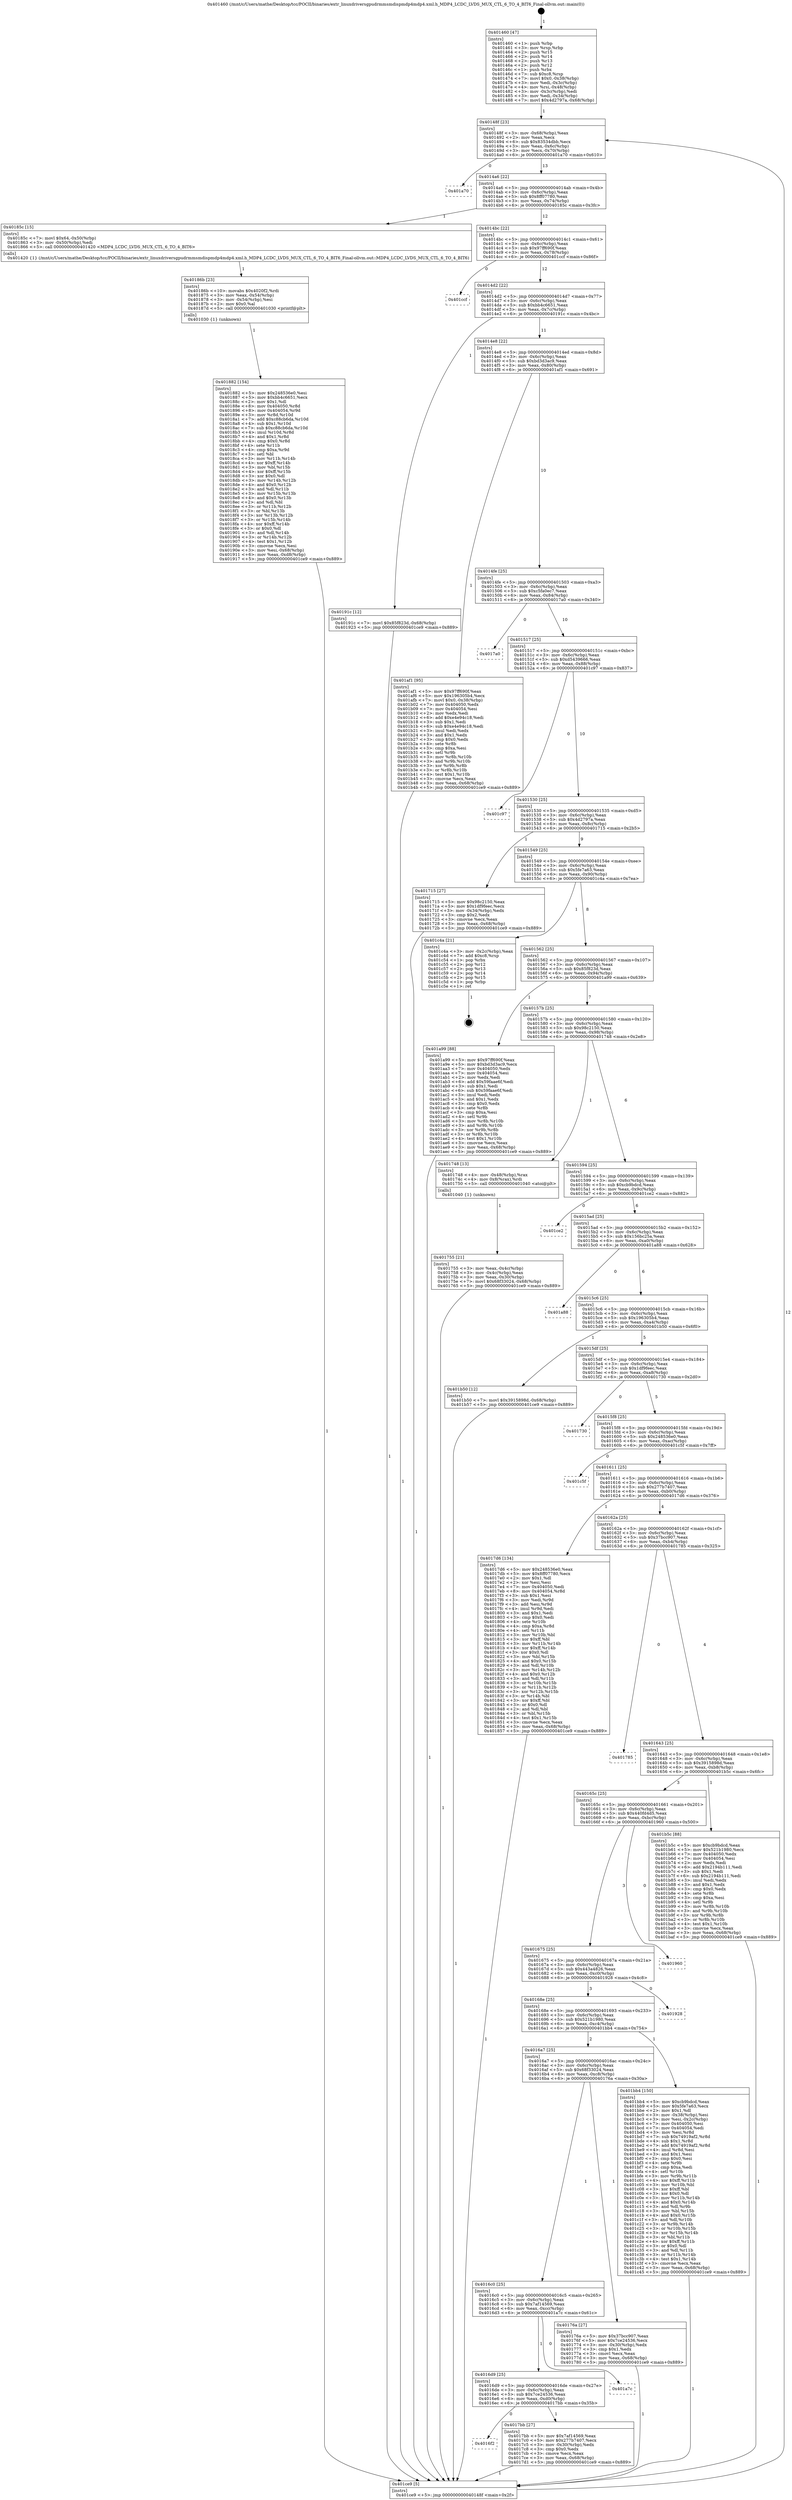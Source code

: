 digraph "0x401460" {
  label = "0x401460 (/mnt/c/Users/mathe/Desktop/tcc/POCII/binaries/extr_linuxdriversgpudrmmsmdispmdp4mdp4.xml.h_MDP4_LCDC_LVDS_MUX_CTL_6_TO_4_BIT6_Final-ollvm.out::main(0))"
  labelloc = "t"
  node[shape=record]

  Entry [label="",width=0.3,height=0.3,shape=circle,fillcolor=black,style=filled]
  "0x40148f" [label="{
     0x40148f [23]\l
     | [instrs]\l
     &nbsp;&nbsp;0x40148f \<+3\>: mov -0x68(%rbp),%eax\l
     &nbsp;&nbsp;0x401492 \<+2\>: mov %eax,%ecx\l
     &nbsp;&nbsp;0x401494 \<+6\>: sub $0x83534dbb,%ecx\l
     &nbsp;&nbsp;0x40149a \<+3\>: mov %eax,-0x6c(%rbp)\l
     &nbsp;&nbsp;0x40149d \<+3\>: mov %ecx,-0x70(%rbp)\l
     &nbsp;&nbsp;0x4014a0 \<+6\>: je 0000000000401a70 \<main+0x610\>\l
  }"]
  "0x401a70" [label="{
     0x401a70\l
  }", style=dashed]
  "0x4014a6" [label="{
     0x4014a6 [22]\l
     | [instrs]\l
     &nbsp;&nbsp;0x4014a6 \<+5\>: jmp 00000000004014ab \<main+0x4b\>\l
     &nbsp;&nbsp;0x4014ab \<+3\>: mov -0x6c(%rbp),%eax\l
     &nbsp;&nbsp;0x4014ae \<+5\>: sub $0x8ff07780,%eax\l
     &nbsp;&nbsp;0x4014b3 \<+3\>: mov %eax,-0x74(%rbp)\l
     &nbsp;&nbsp;0x4014b6 \<+6\>: je 000000000040185c \<main+0x3fc\>\l
  }"]
  Exit [label="",width=0.3,height=0.3,shape=circle,fillcolor=black,style=filled,peripheries=2]
  "0x40185c" [label="{
     0x40185c [15]\l
     | [instrs]\l
     &nbsp;&nbsp;0x40185c \<+7\>: movl $0x64,-0x50(%rbp)\l
     &nbsp;&nbsp;0x401863 \<+3\>: mov -0x50(%rbp),%edi\l
     &nbsp;&nbsp;0x401866 \<+5\>: call 0000000000401420 \<MDP4_LCDC_LVDS_MUX_CTL_6_TO_4_BIT6\>\l
     | [calls]\l
     &nbsp;&nbsp;0x401420 \{1\} (/mnt/c/Users/mathe/Desktop/tcc/POCII/binaries/extr_linuxdriversgpudrmmsmdispmdp4mdp4.xml.h_MDP4_LCDC_LVDS_MUX_CTL_6_TO_4_BIT6_Final-ollvm.out::MDP4_LCDC_LVDS_MUX_CTL_6_TO_4_BIT6)\l
  }"]
  "0x4014bc" [label="{
     0x4014bc [22]\l
     | [instrs]\l
     &nbsp;&nbsp;0x4014bc \<+5\>: jmp 00000000004014c1 \<main+0x61\>\l
     &nbsp;&nbsp;0x4014c1 \<+3\>: mov -0x6c(%rbp),%eax\l
     &nbsp;&nbsp;0x4014c4 \<+5\>: sub $0x97ff690f,%eax\l
     &nbsp;&nbsp;0x4014c9 \<+3\>: mov %eax,-0x78(%rbp)\l
     &nbsp;&nbsp;0x4014cc \<+6\>: je 0000000000401ccf \<main+0x86f\>\l
  }"]
  "0x401882" [label="{
     0x401882 [154]\l
     | [instrs]\l
     &nbsp;&nbsp;0x401882 \<+5\>: mov $0x248536e0,%esi\l
     &nbsp;&nbsp;0x401887 \<+5\>: mov $0xbb4c6651,%ecx\l
     &nbsp;&nbsp;0x40188c \<+2\>: mov $0x1,%dl\l
     &nbsp;&nbsp;0x40188e \<+8\>: mov 0x404050,%r8d\l
     &nbsp;&nbsp;0x401896 \<+8\>: mov 0x404054,%r9d\l
     &nbsp;&nbsp;0x40189e \<+3\>: mov %r8d,%r10d\l
     &nbsp;&nbsp;0x4018a1 \<+7\>: add $0xc88cb6da,%r10d\l
     &nbsp;&nbsp;0x4018a8 \<+4\>: sub $0x1,%r10d\l
     &nbsp;&nbsp;0x4018ac \<+7\>: sub $0xc88cb6da,%r10d\l
     &nbsp;&nbsp;0x4018b3 \<+4\>: imul %r10d,%r8d\l
     &nbsp;&nbsp;0x4018b7 \<+4\>: and $0x1,%r8d\l
     &nbsp;&nbsp;0x4018bb \<+4\>: cmp $0x0,%r8d\l
     &nbsp;&nbsp;0x4018bf \<+4\>: sete %r11b\l
     &nbsp;&nbsp;0x4018c3 \<+4\>: cmp $0xa,%r9d\l
     &nbsp;&nbsp;0x4018c7 \<+3\>: setl %bl\l
     &nbsp;&nbsp;0x4018ca \<+3\>: mov %r11b,%r14b\l
     &nbsp;&nbsp;0x4018cd \<+4\>: xor $0xff,%r14b\l
     &nbsp;&nbsp;0x4018d1 \<+3\>: mov %bl,%r15b\l
     &nbsp;&nbsp;0x4018d4 \<+4\>: xor $0xff,%r15b\l
     &nbsp;&nbsp;0x4018d8 \<+3\>: xor $0x0,%dl\l
     &nbsp;&nbsp;0x4018db \<+3\>: mov %r14b,%r12b\l
     &nbsp;&nbsp;0x4018de \<+4\>: and $0x0,%r12b\l
     &nbsp;&nbsp;0x4018e2 \<+3\>: and %dl,%r11b\l
     &nbsp;&nbsp;0x4018e5 \<+3\>: mov %r15b,%r13b\l
     &nbsp;&nbsp;0x4018e8 \<+4\>: and $0x0,%r13b\l
     &nbsp;&nbsp;0x4018ec \<+2\>: and %dl,%bl\l
     &nbsp;&nbsp;0x4018ee \<+3\>: or %r11b,%r12b\l
     &nbsp;&nbsp;0x4018f1 \<+3\>: or %bl,%r13b\l
     &nbsp;&nbsp;0x4018f4 \<+3\>: xor %r13b,%r12b\l
     &nbsp;&nbsp;0x4018f7 \<+3\>: or %r15b,%r14b\l
     &nbsp;&nbsp;0x4018fa \<+4\>: xor $0xff,%r14b\l
     &nbsp;&nbsp;0x4018fe \<+3\>: or $0x0,%dl\l
     &nbsp;&nbsp;0x401901 \<+3\>: and %dl,%r14b\l
     &nbsp;&nbsp;0x401904 \<+3\>: or %r14b,%r12b\l
     &nbsp;&nbsp;0x401907 \<+4\>: test $0x1,%r12b\l
     &nbsp;&nbsp;0x40190b \<+3\>: cmovne %ecx,%esi\l
     &nbsp;&nbsp;0x40190e \<+3\>: mov %esi,-0x68(%rbp)\l
     &nbsp;&nbsp;0x401911 \<+6\>: mov %eax,-0xd8(%rbp)\l
     &nbsp;&nbsp;0x401917 \<+5\>: jmp 0000000000401ce9 \<main+0x889\>\l
  }"]
  "0x401ccf" [label="{
     0x401ccf\l
  }", style=dashed]
  "0x4014d2" [label="{
     0x4014d2 [22]\l
     | [instrs]\l
     &nbsp;&nbsp;0x4014d2 \<+5\>: jmp 00000000004014d7 \<main+0x77\>\l
     &nbsp;&nbsp;0x4014d7 \<+3\>: mov -0x6c(%rbp),%eax\l
     &nbsp;&nbsp;0x4014da \<+5\>: sub $0xbb4c6651,%eax\l
     &nbsp;&nbsp;0x4014df \<+3\>: mov %eax,-0x7c(%rbp)\l
     &nbsp;&nbsp;0x4014e2 \<+6\>: je 000000000040191c \<main+0x4bc\>\l
  }"]
  "0x40186b" [label="{
     0x40186b [23]\l
     | [instrs]\l
     &nbsp;&nbsp;0x40186b \<+10\>: movabs $0x4020f2,%rdi\l
     &nbsp;&nbsp;0x401875 \<+3\>: mov %eax,-0x54(%rbp)\l
     &nbsp;&nbsp;0x401878 \<+3\>: mov -0x54(%rbp),%esi\l
     &nbsp;&nbsp;0x40187b \<+2\>: mov $0x0,%al\l
     &nbsp;&nbsp;0x40187d \<+5\>: call 0000000000401030 \<printf@plt\>\l
     | [calls]\l
     &nbsp;&nbsp;0x401030 \{1\} (unknown)\l
  }"]
  "0x40191c" [label="{
     0x40191c [12]\l
     | [instrs]\l
     &nbsp;&nbsp;0x40191c \<+7\>: movl $0x85f823d,-0x68(%rbp)\l
     &nbsp;&nbsp;0x401923 \<+5\>: jmp 0000000000401ce9 \<main+0x889\>\l
  }"]
  "0x4014e8" [label="{
     0x4014e8 [22]\l
     | [instrs]\l
     &nbsp;&nbsp;0x4014e8 \<+5\>: jmp 00000000004014ed \<main+0x8d\>\l
     &nbsp;&nbsp;0x4014ed \<+3\>: mov -0x6c(%rbp),%eax\l
     &nbsp;&nbsp;0x4014f0 \<+5\>: sub $0xbd3d3ac9,%eax\l
     &nbsp;&nbsp;0x4014f5 \<+3\>: mov %eax,-0x80(%rbp)\l
     &nbsp;&nbsp;0x4014f8 \<+6\>: je 0000000000401af1 \<main+0x691\>\l
  }"]
  "0x4016f2" [label="{
     0x4016f2\l
  }", style=dashed]
  "0x401af1" [label="{
     0x401af1 [95]\l
     | [instrs]\l
     &nbsp;&nbsp;0x401af1 \<+5\>: mov $0x97ff690f,%eax\l
     &nbsp;&nbsp;0x401af6 \<+5\>: mov $0x196305b4,%ecx\l
     &nbsp;&nbsp;0x401afb \<+7\>: movl $0x0,-0x38(%rbp)\l
     &nbsp;&nbsp;0x401b02 \<+7\>: mov 0x404050,%edx\l
     &nbsp;&nbsp;0x401b09 \<+7\>: mov 0x404054,%esi\l
     &nbsp;&nbsp;0x401b10 \<+2\>: mov %edx,%edi\l
     &nbsp;&nbsp;0x401b12 \<+6\>: add $0xe4e94c18,%edi\l
     &nbsp;&nbsp;0x401b18 \<+3\>: sub $0x1,%edi\l
     &nbsp;&nbsp;0x401b1b \<+6\>: sub $0xe4e94c18,%edi\l
     &nbsp;&nbsp;0x401b21 \<+3\>: imul %edi,%edx\l
     &nbsp;&nbsp;0x401b24 \<+3\>: and $0x1,%edx\l
     &nbsp;&nbsp;0x401b27 \<+3\>: cmp $0x0,%edx\l
     &nbsp;&nbsp;0x401b2a \<+4\>: sete %r8b\l
     &nbsp;&nbsp;0x401b2e \<+3\>: cmp $0xa,%esi\l
     &nbsp;&nbsp;0x401b31 \<+4\>: setl %r9b\l
     &nbsp;&nbsp;0x401b35 \<+3\>: mov %r8b,%r10b\l
     &nbsp;&nbsp;0x401b38 \<+3\>: and %r9b,%r10b\l
     &nbsp;&nbsp;0x401b3b \<+3\>: xor %r9b,%r8b\l
     &nbsp;&nbsp;0x401b3e \<+3\>: or %r8b,%r10b\l
     &nbsp;&nbsp;0x401b41 \<+4\>: test $0x1,%r10b\l
     &nbsp;&nbsp;0x401b45 \<+3\>: cmovne %ecx,%eax\l
     &nbsp;&nbsp;0x401b48 \<+3\>: mov %eax,-0x68(%rbp)\l
     &nbsp;&nbsp;0x401b4b \<+5\>: jmp 0000000000401ce9 \<main+0x889\>\l
  }"]
  "0x4014fe" [label="{
     0x4014fe [25]\l
     | [instrs]\l
     &nbsp;&nbsp;0x4014fe \<+5\>: jmp 0000000000401503 \<main+0xa3\>\l
     &nbsp;&nbsp;0x401503 \<+3\>: mov -0x6c(%rbp),%eax\l
     &nbsp;&nbsp;0x401506 \<+5\>: sub $0xc5fa0ec7,%eax\l
     &nbsp;&nbsp;0x40150b \<+6\>: mov %eax,-0x84(%rbp)\l
     &nbsp;&nbsp;0x401511 \<+6\>: je 00000000004017a0 \<main+0x340\>\l
  }"]
  "0x4017bb" [label="{
     0x4017bb [27]\l
     | [instrs]\l
     &nbsp;&nbsp;0x4017bb \<+5\>: mov $0x7af14569,%eax\l
     &nbsp;&nbsp;0x4017c0 \<+5\>: mov $0x277b7407,%ecx\l
     &nbsp;&nbsp;0x4017c5 \<+3\>: mov -0x30(%rbp),%edx\l
     &nbsp;&nbsp;0x4017c8 \<+3\>: cmp $0x0,%edx\l
     &nbsp;&nbsp;0x4017cb \<+3\>: cmove %ecx,%eax\l
     &nbsp;&nbsp;0x4017ce \<+3\>: mov %eax,-0x68(%rbp)\l
     &nbsp;&nbsp;0x4017d1 \<+5\>: jmp 0000000000401ce9 \<main+0x889\>\l
  }"]
  "0x4017a0" [label="{
     0x4017a0\l
  }", style=dashed]
  "0x401517" [label="{
     0x401517 [25]\l
     | [instrs]\l
     &nbsp;&nbsp;0x401517 \<+5\>: jmp 000000000040151c \<main+0xbc\>\l
     &nbsp;&nbsp;0x40151c \<+3\>: mov -0x6c(%rbp),%eax\l
     &nbsp;&nbsp;0x40151f \<+5\>: sub $0xd5439666,%eax\l
     &nbsp;&nbsp;0x401524 \<+6\>: mov %eax,-0x88(%rbp)\l
     &nbsp;&nbsp;0x40152a \<+6\>: je 0000000000401c97 \<main+0x837\>\l
  }"]
  "0x4016d9" [label="{
     0x4016d9 [25]\l
     | [instrs]\l
     &nbsp;&nbsp;0x4016d9 \<+5\>: jmp 00000000004016de \<main+0x27e\>\l
     &nbsp;&nbsp;0x4016de \<+3\>: mov -0x6c(%rbp),%eax\l
     &nbsp;&nbsp;0x4016e1 \<+5\>: sub $0x7ce24536,%eax\l
     &nbsp;&nbsp;0x4016e6 \<+6\>: mov %eax,-0xd0(%rbp)\l
     &nbsp;&nbsp;0x4016ec \<+6\>: je 00000000004017bb \<main+0x35b\>\l
  }"]
  "0x401c97" [label="{
     0x401c97\l
  }", style=dashed]
  "0x401530" [label="{
     0x401530 [25]\l
     | [instrs]\l
     &nbsp;&nbsp;0x401530 \<+5\>: jmp 0000000000401535 \<main+0xd5\>\l
     &nbsp;&nbsp;0x401535 \<+3\>: mov -0x6c(%rbp),%eax\l
     &nbsp;&nbsp;0x401538 \<+5\>: sub $0x4d2797a,%eax\l
     &nbsp;&nbsp;0x40153d \<+6\>: mov %eax,-0x8c(%rbp)\l
     &nbsp;&nbsp;0x401543 \<+6\>: je 0000000000401715 \<main+0x2b5\>\l
  }"]
  "0x401a7c" [label="{
     0x401a7c\l
  }", style=dashed]
  "0x401715" [label="{
     0x401715 [27]\l
     | [instrs]\l
     &nbsp;&nbsp;0x401715 \<+5\>: mov $0x98c2150,%eax\l
     &nbsp;&nbsp;0x40171a \<+5\>: mov $0x1df9feec,%ecx\l
     &nbsp;&nbsp;0x40171f \<+3\>: mov -0x34(%rbp),%edx\l
     &nbsp;&nbsp;0x401722 \<+3\>: cmp $0x2,%edx\l
     &nbsp;&nbsp;0x401725 \<+3\>: cmovne %ecx,%eax\l
     &nbsp;&nbsp;0x401728 \<+3\>: mov %eax,-0x68(%rbp)\l
     &nbsp;&nbsp;0x40172b \<+5\>: jmp 0000000000401ce9 \<main+0x889\>\l
  }"]
  "0x401549" [label="{
     0x401549 [25]\l
     | [instrs]\l
     &nbsp;&nbsp;0x401549 \<+5\>: jmp 000000000040154e \<main+0xee\>\l
     &nbsp;&nbsp;0x40154e \<+3\>: mov -0x6c(%rbp),%eax\l
     &nbsp;&nbsp;0x401551 \<+5\>: sub $0x5fe7a63,%eax\l
     &nbsp;&nbsp;0x401556 \<+6\>: mov %eax,-0x90(%rbp)\l
     &nbsp;&nbsp;0x40155c \<+6\>: je 0000000000401c4a \<main+0x7ea\>\l
  }"]
  "0x401ce9" [label="{
     0x401ce9 [5]\l
     | [instrs]\l
     &nbsp;&nbsp;0x401ce9 \<+5\>: jmp 000000000040148f \<main+0x2f\>\l
  }"]
  "0x401460" [label="{
     0x401460 [47]\l
     | [instrs]\l
     &nbsp;&nbsp;0x401460 \<+1\>: push %rbp\l
     &nbsp;&nbsp;0x401461 \<+3\>: mov %rsp,%rbp\l
     &nbsp;&nbsp;0x401464 \<+2\>: push %r15\l
     &nbsp;&nbsp;0x401466 \<+2\>: push %r14\l
     &nbsp;&nbsp;0x401468 \<+2\>: push %r13\l
     &nbsp;&nbsp;0x40146a \<+2\>: push %r12\l
     &nbsp;&nbsp;0x40146c \<+1\>: push %rbx\l
     &nbsp;&nbsp;0x40146d \<+7\>: sub $0xc8,%rsp\l
     &nbsp;&nbsp;0x401474 \<+7\>: movl $0x0,-0x38(%rbp)\l
     &nbsp;&nbsp;0x40147b \<+3\>: mov %edi,-0x3c(%rbp)\l
     &nbsp;&nbsp;0x40147e \<+4\>: mov %rsi,-0x48(%rbp)\l
     &nbsp;&nbsp;0x401482 \<+3\>: mov -0x3c(%rbp),%edi\l
     &nbsp;&nbsp;0x401485 \<+3\>: mov %edi,-0x34(%rbp)\l
     &nbsp;&nbsp;0x401488 \<+7\>: movl $0x4d2797a,-0x68(%rbp)\l
  }"]
  "0x4016c0" [label="{
     0x4016c0 [25]\l
     | [instrs]\l
     &nbsp;&nbsp;0x4016c0 \<+5\>: jmp 00000000004016c5 \<main+0x265\>\l
     &nbsp;&nbsp;0x4016c5 \<+3\>: mov -0x6c(%rbp),%eax\l
     &nbsp;&nbsp;0x4016c8 \<+5\>: sub $0x7af14569,%eax\l
     &nbsp;&nbsp;0x4016cd \<+6\>: mov %eax,-0xcc(%rbp)\l
     &nbsp;&nbsp;0x4016d3 \<+6\>: je 0000000000401a7c \<main+0x61c\>\l
  }"]
  "0x401c4a" [label="{
     0x401c4a [21]\l
     | [instrs]\l
     &nbsp;&nbsp;0x401c4a \<+3\>: mov -0x2c(%rbp),%eax\l
     &nbsp;&nbsp;0x401c4d \<+7\>: add $0xc8,%rsp\l
     &nbsp;&nbsp;0x401c54 \<+1\>: pop %rbx\l
     &nbsp;&nbsp;0x401c55 \<+2\>: pop %r12\l
     &nbsp;&nbsp;0x401c57 \<+2\>: pop %r13\l
     &nbsp;&nbsp;0x401c59 \<+2\>: pop %r14\l
     &nbsp;&nbsp;0x401c5b \<+2\>: pop %r15\l
     &nbsp;&nbsp;0x401c5d \<+1\>: pop %rbp\l
     &nbsp;&nbsp;0x401c5e \<+1\>: ret\l
  }"]
  "0x401562" [label="{
     0x401562 [25]\l
     | [instrs]\l
     &nbsp;&nbsp;0x401562 \<+5\>: jmp 0000000000401567 \<main+0x107\>\l
     &nbsp;&nbsp;0x401567 \<+3\>: mov -0x6c(%rbp),%eax\l
     &nbsp;&nbsp;0x40156a \<+5\>: sub $0x85f823d,%eax\l
     &nbsp;&nbsp;0x40156f \<+6\>: mov %eax,-0x94(%rbp)\l
     &nbsp;&nbsp;0x401575 \<+6\>: je 0000000000401a99 \<main+0x639\>\l
  }"]
  "0x40176a" [label="{
     0x40176a [27]\l
     | [instrs]\l
     &nbsp;&nbsp;0x40176a \<+5\>: mov $0x37bcc907,%eax\l
     &nbsp;&nbsp;0x40176f \<+5\>: mov $0x7ce24536,%ecx\l
     &nbsp;&nbsp;0x401774 \<+3\>: mov -0x30(%rbp),%edx\l
     &nbsp;&nbsp;0x401777 \<+3\>: cmp $0x1,%edx\l
     &nbsp;&nbsp;0x40177a \<+3\>: cmovl %ecx,%eax\l
     &nbsp;&nbsp;0x40177d \<+3\>: mov %eax,-0x68(%rbp)\l
     &nbsp;&nbsp;0x401780 \<+5\>: jmp 0000000000401ce9 \<main+0x889\>\l
  }"]
  "0x401a99" [label="{
     0x401a99 [88]\l
     | [instrs]\l
     &nbsp;&nbsp;0x401a99 \<+5\>: mov $0x97ff690f,%eax\l
     &nbsp;&nbsp;0x401a9e \<+5\>: mov $0xbd3d3ac9,%ecx\l
     &nbsp;&nbsp;0x401aa3 \<+7\>: mov 0x404050,%edx\l
     &nbsp;&nbsp;0x401aaa \<+7\>: mov 0x404054,%esi\l
     &nbsp;&nbsp;0x401ab1 \<+2\>: mov %edx,%edi\l
     &nbsp;&nbsp;0x401ab3 \<+6\>: add $0x59faae6f,%edi\l
     &nbsp;&nbsp;0x401ab9 \<+3\>: sub $0x1,%edi\l
     &nbsp;&nbsp;0x401abc \<+6\>: sub $0x59faae6f,%edi\l
     &nbsp;&nbsp;0x401ac2 \<+3\>: imul %edi,%edx\l
     &nbsp;&nbsp;0x401ac5 \<+3\>: and $0x1,%edx\l
     &nbsp;&nbsp;0x401ac8 \<+3\>: cmp $0x0,%edx\l
     &nbsp;&nbsp;0x401acb \<+4\>: sete %r8b\l
     &nbsp;&nbsp;0x401acf \<+3\>: cmp $0xa,%esi\l
     &nbsp;&nbsp;0x401ad2 \<+4\>: setl %r9b\l
     &nbsp;&nbsp;0x401ad6 \<+3\>: mov %r8b,%r10b\l
     &nbsp;&nbsp;0x401ad9 \<+3\>: and %r9b,%r10b\l
     &nbsp;&nbsp;0x401adc \<+3\>: xor %r9b,%r8b\l
     &nbsp;&nbsp;0x401adf \<+3\>: or %r8b,%r10b\l
     &nbsp;&nbsp;0x401ae2 \<+4\>: test $0x1,%r10b\l
     &nbsp;&nbsp;0x401ae6 \<+3\>: cmovne %ecx,%eax\l
     &nbsp;&nbsp;0x401ae9 \<+3\>: mov %eax,-0x68(%rbp)\l
     &nbsp;&nbsp;0x401aec \<+5\>: jmp 0000000000401ce9 \<main+0x889\>\l
  }"]
  "0x40157b" [label="{
     0x40157b [25]\l
     | [instrs]\l
     &nbsp;&nbsp;0x40157b \<+5\>: jmp 0000000000401580 \<main+0x120\>\l
     &nbsp;&nbsp;0x401580 \<+3\>: mov -0x6c(%rbp),%eax\l
     &nbsp;&nbsp;0x401583 \<+5\>: sub $0x98c2150,%eax\l
     &nbsp;&nbsp;0x401588 \<+6\>: mov %eax,-0x98(%rbp)\l
     &nbsp;&nbsp;0x40158e \<+6\>: je 0000000000401748 \<main+0x2e8\>\l
  }"]
  "0x4016a7" [label="{
     0x4016a7 [25]\l
     | [instrs]\l
     &nbsp;&nbsp;0x4016a7 \<+5\>: jmp 00000000004016ac \<main+0x24c\>\l
     &nbsp;&nbsp;0x4016ac \<+3\>: mov -0x6c(%rbp),%eax\l
     &nbsp;&nbsp;0x4016af \<+5\>: sub $0x68f33024,%eax\l
     &nbsp;&nbsp;0x4016b4 \<+6\>: mov %eax,-0xc8(%rbp)\l
     &nbsp;&nbsp;0x4016ba \<+6\>: je 000000000040176a \<main+0x30a\>\l
  }"]
  "0x401748" [label="{
     0x401748 [13]\l
     | [instrs]\l
     &nbsp;&nbsp;0x401748 \<+4\>: mov -0x48(%rbp),%rax\l
     &nbsp;&nbsp;0x40174c \<+4\>: mov 0x8(%rax),%rdi\l
     &nbsp;&nbsp;0x401750 \<+5\>: call 0000000000401040 \<atoi@plt\>\l
     | [calls]\l
     &nbsp;&nbsp;0x401040 \{1\} (unknown)\l
  }"]
  "0x401594" [label="{
     0x401594 [25]\l
     | [instrs]\l
     &nbsp;&nbsp;0x401594 \<+5\>: jmp 0000000000401599 \<main+0x139\>\l
     &nbsp;&nbsp;0x401599 \<+3\>: mov -0x6c(%rbp),%eax\l
     &nbsp;&nbsp;0x40159c \<+5\>: sub $0xcb9bdcd,%eax\l
     &nbsp;&nbsp;0x4015a1 \<+6\>: mov %eax,-0x9c(%rbp)\l
     &nbsp;&nbsp;0x4015a7 \<+6\>: je 0000000000401ce2 \<main+0x882\>\l
  }"]
  "0x401755" [label="{
     0x401755 [21]\l
     | [instrs]\l
     &nbsp;&nbsp;0x401755 \<+3\>: mov %eax,-0x4c(%rbp)\l
     &nbsp;&nbsp;0x401758 \<+3\>: mov -0x4c(%rbp),%eax\l
     &nbsp;&nbsp;0x40175b \<+3\>: mov %eax,-0x30(%rbp)\l
     &nbsp;&nbsp;0x40175e \<+7\>: movl $0x68f33024,-0x68(%rbp)\l
     &nbsp;&nbsp;0x401765 \<+5\>: jmp 0000000000401ce9 \<main+0x889\>\l
  }"]
  "0x401bb4" [label="{
     0x401bb4 [150]\l
     | [instrs]\l
     &nbsp;&nbsp;0x401bb4 \<+5\>: mov $0xcb9bdcd,%eax\l
     &nbsp;&nbsp;0x401bb9 \<+5\>: mov $0x5fe7a63,%ecx\l
     &nbsp;&nbsp;0x401bbe \<+2\>: mov $0x1,%dl\l
     &nbsp;&nbsp;0x401bc0 \<+3\>: mov -0x38(%rbp),%esi\l
     &nbsp;&nbsp;0x401bc3 \<+3\>: mov %esi,-0x2c(%rbp)\l
     &nbsp;&nbsp;0x401bc6 \<+7\>: mov 0x404050,%esi\l
     &nbsp;&nbsp;0x401bcd \<+7\>: mov 0x404054,%edi\l
     &nbsp;&nbsp;0x401bd4 \<+3\>: mov %esi,%r8d\l
     &nbsp;&nbsp;0x401bd7 \<+7\>: sub $0x74919af2,%r8d\l
     &nbsp;&nbsp;0x401bde \<+4\>: sub $0x1,%r8d\l
     &nbsp;&nbsp;0x401be2 \<+7\>: add $0x74919af2,%r8d\l
     &nbsp;&nbsp;0x401be9 \<+4\>: imul %r8d,%esi\l
     &nbsp;&nbsp;0x401bed \<+3\>: and $0x1,%esi\l
     &nbsp;&nbsp;0x401bf0 \<+3\>: cmp $0x0,%esi\l
     &nbsp;&nbsp;0x401bf3 \<+4\>: sete %r9b\l
     &nbsp;&nbsp;0x401bf7 \<+3\>: cmp $0xa,%edi\l
     &nbsp;&nbsp;0x401bfa \<+4\>: setl %r10b\l
     &nbsp;&nbsp;0x401bfe \<+3\>: mov %r9b,%r11b\l
     &nbsp;&nbsp;0x401c01 \<+4\>: xor $0xff,%r11b\l
     &nbsp;&nbsp;0x401c05 \<+3\>: mov %r10b,%bl\l
     &nbsp;&nbsp;0x401c08 \<+3\>: xor $0xff,%bl\l
     &nbsp;&nbsp;0x401c0b \<+3\>: xor $0x0,%dl\l
     &nbsp;&nbsp;0x401c0e \<+3\>: mov %r11b,%r14b\l
     &nbsp;&nbsp;0x401c11 \<+4\>: and $0x0,%r14b\l
     &nbsp;&nbsp;0x401c15 \<+3\>: and %dl,%r9b\l
     &nbsp;&nbsp;0x401c18 \<+3\>: mov %bl,%r15b\l
     &nbsp;&nbsp;0x401c1b \<+4\>: and $0x0,%r15b\l
     &nbsp;&nbsp;0x401c1f \<+3\>: and %dl,%r10b\l
     &nbsp;&nbsp;0x401c22 \<+3\>: or %r9b,%r14b\l
     &nbsp;&nbsp;0x401c25 \<+3\>: or %r10b,%r15b\l
     &nbsp;&nbsp;0x401c28 \<+3\>: xor %r15b,%r14b\l
     &nbsp;&nbsp;0x401c2b \<+3\>: or %bl,%r11b\l
     &nbsp;&nbsp;0x401c2e \<+4\>: xor $0xff,%r11b\l
     &nbsp;&nbsp;0x401c32 \<+3\>: or $0x0,%dl\l
     &nbsp;&nbsp;0x401c35 \<+3\>: and %dl,%r11b\l
     &nbsp;&nbsp;0x401c38 \<+3\>: or %r11b,%r14b\l
     &nbsp;&nbsp;0x401c3b \<+4\>: test $0x1,%r14b\l
     &nbsp;&nbsp;0x401c3f \<+3\>: cmovne %ecx,%eax\l
     &nbsp;&nbsp;0x401c42 \<+3\>: mov %eax,-0x68(%rbp)\l
     &nbsp;&nbsp;0x401c45 \<+5\>: jmp 0000000000401ce9 \<main+0x889\>\l
  }"]
  "0x401ce2" [label="{
     0x401ce2\l
  }", style=dashed]
  "0x4015ad" [label="{
     0x4015ad [25]\l
     | [instrs]\l
     &nbsp;&nbsp;0x4015ad \<+5\>: jmp 00000000004015b2 \<main+0x152\>\l
     &nbsp;&nbsp;0x4015b2 \<+3\>: mov -0x6c(%rbp),%eax\l
     &nbsp;&nbsp;0x4015b5 \<+5\>: sub $0x156bc25a,%eax\l
     &nbsp;&nbsp;0x4015ba \<+6\>: mov %eax,-0xa0(%rbp)\l
     &nbsp;&nbsp;0x4015c0 \<+6\>: je 0000000000401a88 \<main+0x628\>\l
  }"]
  "0x40168e" [label="{
     0x40168e [25]\l
     | [instrs]\l
     &nbsp;&nbsp;0x40168e \<+5\>: jmp 0000000000401693 \<main+0x233\>\l
     &nbsp;&nbsp;0x401693 \<+3\>: mov -0x6c(%rbp),%eax\l
     &nbsp;&nbsp;0x401696 \<+5\>: sub $0x521b1980,%eax\l
     &nbsp;&nbsp;0x40169b \<+6\>: mov %eax,-0xc4(%rbp)\l
     &nbsp;&nbsp;0x4016a1 \<+6\>: je 0000000000401bb4 \<main+0x754\>\l
  }"]
  "0x401a88" [label="{
     0x401a88\l
  }", style=dashed]
  "0x4015c6" [label="{
     0x4015c6 [25]\l
     | [instrs]\l
     &nbsp;&nbsp;0x4015c6 \<+5\>: jmp 00000000004015cb \<main+0x16b\>\l
     &nbsp;&nbsp;0x4015cb \<+3\>: mov -0x6c(%rbp),%eax\l
     &nbsp;&nbsp;0x4015ce \<+5\>: sub $0x196305b4,%eax\l
     &nbsp;&nbsp;0x4015d3 \<+6\>: mov %eax,-0xa4(%rbp)\l
     &nbsp;&nbsp;0x4015d9 \<+6\>: je 0000000000401b50 \<main+0x6f0\>\l
  }"]
  "0x401928" [label="{
     0x401928\l
  }", style=dashed]
  "0x401b50" [label="{
     0x401b50 [12]\l
     | [instrs]\l
     &nbsp;&nbsp;0x401b50 \<+7\>: movl $0x3915898d,-0x68(%rbp)\l
     &nbsp;&nbsp;0x401b57 \<+5\>: jmp 0000000000401ce9 \<main+0x889\>\l
  }"]
  "0x4015df" [label="{
     0x4015df [25]\l
     | [instrs]\l
     &nbsp;&nbsp;0x4015df \<+5\>: jmp 00000000004015e4 \<main+0x184\>\l
     &nbsp;&nbsp;0x4015e4 \<+3\>: mov -0x6c(%rbp),%eax\l
     &nbsp;&nbsp;0x4015e7 \<+5\>: sub $0x1df9feec,%eax\l
     &nbsp;&nbsp;0x4015ec \<+6\>: mov %eax,-0xa8(%rbp)\l
     &nbsp;&nbsp;0x4015f2 \<+6\>: je 0000000000401730 \<main+0x2d0\>\l
  }"]
  "0x401675" [label="{
     0x401675 [25]\l
     | [instrs]\l
     &nbsp;&nbsp;0x401675 \<+5\>: jmp 000000000040167a \<main+0x21a\>\l
     &nbsp;&nbsp;0x40167a \<+3\>: mov -0x6c(%rbp),%eax\l
     &nbsp;&nbsp;0x40167d \<+5\>: sub $0x443a4826,%eax\l
     &nbsp;&nbsp;0x401682 \<+6\>: mov %eax,-0xc0(%rbp)\l
     &nbsp;&nbsp;0x401688 \<+6\>: je 0000000000401928 \<main+0x4c8\>\l
  }"]
  "0x401730" [label="{
     0x401730\l
  }", style=dashed]
  "0x4015f8" [label="{
     0x4015f8 [25]\l
     | [instrs]\l
     &nbsp;&nbsp;0x4015f8 \<+5\>: jmp 00000000004015fd \<main+0x19d\>\l
     &nbsp;&nbsp;0x4015fd \<+3\>: mov -0x6c(%rbp),%eax\l
     &nbsp;&nbsp;0x401600 \<+5\>: sub $0x248536e0,%eax\l
     &nbsp;&nbsp;0x401605 \<+6\>: mov %eax,-0xac(%rbp)\l
     &nbsp;&nbsp;0x40160b \<+6\>: je 0000000000401c5f \<main+0x7ff\>\l
  }"]
  "0x401960" [label="{
     0x401960\l
  }", style=dashed]
  "0x401c5f" [label="{
     0x401c5f\l
  }", style=dashed]
  "0x401611" [label="{
     0x401611 [25]\l
     | [instrs]\l
     &nbsp;&nbsp;0x401611 \<+5\>: jmp 0000000000401616 \<main+0x1b6\>\l
     &nbsp;&nbsp;0x401616 \<+3\>: mov -0x6c(%rbp),%eax\l
     &nbsp;&nbsp;0x401619 \<+5\>: sub $0x277b7407,%eax\l
     &nbsp;&nbsp;0x40161e \<+6\>: mov %eax,-0xb0(%rbp)\l
     &nbsp;&nbsp;0x401624 \<+6\>: je 00000000004017d6 \<main+0x376\>\l
  }"]
  "0x40165c" [label="{
     0x40165c [25]\l
     | [instrs]\l
     &nbsp;&nbsp;0x40165c \<+5\>: jmp 0000000000401661 \<main+0x201\>\l
     &nbsp;&nbsp;0x401661 \<+3\>: mov -0x6c(%rbp),%eax\l
     &nbsp;&nbsp;0x401664 \<+5\>: sub $0x440fd4d5,%eax\l
     &nbsp;&nbsp;0x401669 \<+6\>: mov %eax,-0xbc(%rbp)\l
     &nbsp;&nbsp;0x40166f \<+6\>: je 0000000000401960 \<main+0x500\>\l
  }"]
  "0x4017d6" [label="{
     0x4017d6 [134]\l
     | [instrs]\l
     &nbsp;&nbsp;0x4017d6 \<+5\>: mov $0x248536e0,%eax\l
     &nbsp;&nbsp;0x4017db \<+5\>: mov $0x8ff07780,%ecx\l
     &nbsp;&nbsp;0x4017e0 \<+2\>: mov $0x1,%dl\l
     &nbsp;&nbsp;0x4017e2 \<+2\>: xor %esi,%esi\l
     &nbsp;&nbsp;0x4017e4 \<+7\>: mov 0x404050,%edi\l
     &nbsp;&nbsp;0x4017eb \<+8\>: mov 0x404054,%r8d\l
     &nbsp;&nbsp;0x4017f3 \<+3\>: sub $0x1,%esi\l
     &nbsp;&nbsp;0x4017f6 \<+3\>: mov %edi,%r9d\l
     &nbsp;&nbsp;0x4017f9 \<+3\>: add %esi,%r9d\l
     &nbsp;&nbsp;0x4017fc \<+4\>: imul %r9d,%edi\l
     &nbsp;&nbsp;0x401800 \<+3\>: and $0x1,%edi\l
     &nbsp;&nbsp;0x401803 \<+3\>: cmp $0x0,%edi\l
     &nbsp;&nbsp;0x401806 \<+4\>: sete %r10b\l
     &nbsp;&nbsp;0x40180a \<+4\>: cmp $0xa,%r8d\l
     &nbsp;&nbsp;0x40180e \<+4\>: setl %r11b\l
     &nbsp;&nbsp;0x401812 \<+3\>: mov %r10b,%bl\l
     &nbsp;&nbsp;0x401815 \<+3\>: xor $0xff,%bl\l
     &nbsp;&nbsp;0x401818 \<+3\>: mov %r11b,%r14b\l
     &nbsp;&nbsp;0x40181b \<+4\>: xor $0xff,%r14b\l
     &nbsp;&nbsp;0x40181f \<+3\>: xor $0x0,%dl\l
     &nbsp;&nbsp;0x401822 \<+3\>: mov %bl,%r15b\l
     &nbsp;&nbsp;0x401825 \<+4\>: and $0x0,%r15b\l
     &nbsp;&nbsp;0x401829 \<+3\>: and %dl,%r10b\l
     &nbsp;&nbsp;0x40182c \<+3\>: mov %r14b,%r12b\l
     &nbsp;&nbsp;0x40182f \<+4\>: and $0x0,%r12b\l
     &nbsp;&nbsp;0x401833 \<+3\>: and %dl,%r11b\l
     &nbsp;&nbsp;0x401836 \<+3\>: or %r10b,%r15b\l
     &nbsp;&nbsp;0x401839 \<+3\>: or %r11b,%r12b\l
     &nbsp;&nbsp;0x40183c \<+3\>: xor %r12b,%r15b\l
     &nbsp;&nbsp;0x40183f \<+3\>: or %r14b,%bl\l
     &nbsp;&nbsp;0x401842 \<+3\>: xor $0xff,%bl\l
     &nbsp;&nbsp;0x401845 \<+3\>: or $0x0,%dl\l
     &nbsp;&nbsp;0x401848 \<+2\>: and %dl,%bl\l
     &nbsp;&nbsp;0x40184a \<+3\>: or %bl,%r15b\l
     &nbsp;&nbsp;0x40184d \<+4\>: test $0x1,%r15b\l
     &nbsp;&nbsp;0x401851 \<+3\>: cmovne %ecx,%eax\l
     &nbsp;&nbsp;0x401854 \<+3\>: mov %eax,-0x68(%rbp)\l
     &nbsp;&nbsp;0x401857 \<+5\>: jmp 0000000000401ce9 \<main+0x889\>\l
  }"]
  "0x40162a" [label="{
     0x40162a [25]\l
     | [instrs]\l
     &nbsp;&nbsp;0x40162a \<+5\>: jmp 000000000040162f \<main+0x1cf\>\l
     &nbsp;&nbsp;0x40162f \<+3\>: mov -0x6c(%rbp),%eax\l
     &nbsp;&nbsp;0x401632 \<+5\>: sub $0x37bcc907,%eax\l
     &nbsp;&nbsp;0x401637 \<+6\>: mov %eax,-0xb4(%rbp)\l
     &nbsp;&nbsp;0x40163d \<+6\>: je 0000000000401785 \<main+0x325\>\l
  }"]
  "0x401b5c" [label="{
     0x401b5c [88]\l
     | [instrs]\l
     &nbsp;&nbsp;0x401b5c \<+5\>: mov $0xcb9bdcd,%eax\l
     &nbsp;&nbsp;0x401b61 \<+5\>: mov $0x521b1980,%ecx\l
     &nbsp;&nbsp;0x401b66 \<+7\>: mov 0x404050,%edx\l
     &nbsp;&nbsp;0x401b6d \<+7\>: mov 0x404054,%esi\l
     &nbsp;&nbsp;0x401b74 \<+2\>: mov %edx,%edi\l
     &nbsp;&nbsp;0x401b76 \<+6\>: add $0x2194b111,%edi\l
     &nbsp;&nbsp;0x401b7c \<+3\>: sub $0x1,%edi\l
     &nbsp;&nbsp;0x401b7f \<+6\>: sub $0x2194b111,%edi\l
     &nbsp;&nbsp;0x401b85 \<+3\>: imul %edi,%edx\l
     &nbsp;&nbsp;0x401b88 \<+3\>: and $0x1,%edx\l
     &nbsp;&nbsp;0x401b8b \<+3\>: cmp $0x0,%edx\l
     &nbsp;&nbsp;0x401b8e \<+4\>: sete %r8b\l
     &nbsp;&nbsp;0x401b92 \<+3\>: cmp $0xa,%esi\l
     &nbsp;&nbsp;0x401b95 \<+4\>: setl %r9b\l
     &nbsp;&nbsp;0x401b99 \<+3\>: mov %r8b,%r10b\l
     &nbsp;&nbsp;0x401b9c \<+3\>: and %r9b,%r10b\l
     &nbsp;&nbsp;0x401b9f \<+3\>: xor %r9b,%r8b\l
     &nbsp;&nbsp;0x401ba2 \<+3\>: or %r8b,%r10b\l
     &nbsp;&nbsp;0x401ba5 \<+4\>: test $0x1,%r10b\l
     &nbsp;&nbsp;0x401ba9 \<+3\>: cmovne %ecx,%eax\l
     &nbsp;&nbsp;0x401bac \<+3\>: mov %eax,-0x68(%rbp)\l
     &nbsp;&nbsp;0x401baf \<+5\>: jmp 0000000000401ce9 \<main+0x889\>\l
  }"]
  "0x401785" [label="{
     0x401785\l
  }", style=dashed]
  "0x401643" [label="{
     0x401643 [25]\l
     | [instrs]\l
     &nbsp;&nbsp;0x401643 \<+5\>: jmp 0000000000401648 \<main+0x1e8\>\l
     &nbsp;&nbsp;0x401648 \<+3\>: mov -0x6c(%rbp),%eax\l
     &nbsp;&nbsp;0x40164b \<+5\>: sub $0x3915898d,%eax\l
     &nbsp;&nbsp;0x401650 \<+6\>: mov %eax,-0xb8(%rbp)\l
     &nbsp;&nbsp;0x401656 \<+6\>: je 0000000000401b5c \<main+0x6fc\>\l
  }"]
  Entry -> "0x401460" [label=" 1"]
  "0x40148f" -> "0x401a70" [label=" 0"]
  "0x40148f" -> "0x4014a6" [label=" 13"]
  "0x401c4a" -> Exit [label=" 1"]
  "0x4014a6" -> "0x40185c" [label=" 1"]
  "0x4014a6" -> "0x4014bc" [label=" 12"]
  "0x401bb4" -> "0x401ce9" [label=" 1"]
  "0x4014bc" -> "0x401ccf" [label=" 0"]
  "0x4014bc" -> "0x4014d2" [label=" 12"]
  "0x401b5c" -> "0x401ce9" [label=" 1"]
  "0x4014d2" -> "0x40191c" [label=" 1"]
  "0x4014d2" -> "0x4014e8" [label=" 11"]
  "0x401b50" -> "0x401ce9" [label=" 1"]
  "0x4014e8" -> "0x401af1" [label=" 1"]
  "0x4014e8" -> "0x4014fe" [label=" 10"]
  "0x401af1" -> "0x401ce9" [label=" 1"]
  "0x4014fe" -> "0x4017a0" [label=" 0"]
  "0x4014fe" -> "0x401517" [label=" 10"]
  "0x401a99" -> "0x401ce9" [label=" 1"]
  "0x401517" -> "0x401c97" [label=" 0"]
  "0x401517" -> "0x401530" [label=" 10"]
  "0x401882" -> "0x401ce9" [label=" 1"]
  "0x401530" -> "0x401715" [label=" 1"]
  "0x401530" -> "0x401549" [label=" 9"]
  "0x401715" -> "0x401ce9" [label=" 1"]
  "0x401460" -> "0x40148f" [label=" 1"]
  "0x401ce9" -> "0x40148f" [label=" 12"]
  "0x40186b" -> "0x401882" [label=" 1"]
  "0x401549" -> "0x401c4a" [label=" 1"]
  "0x401549" -> "0x401562" [label=" 8"]
  "0x4017d6" -> "0x401ce9" [label=" 1"]
  "0x401562" -> "0x401a99" [label=" 1"]
  "0x401562" -> "0x40157b" [label=" 7"]
  "0x4017bb" -> "0x401ce9" [label=" 1"]
  "0x40157b" -> "0x401748" [label=" 1"]
  "0x40157b" -> "0x401594" [label=" 6"]
  "0x401748" -> "0x401755" [label=" 1"]
  "0x401755" -> "0x401ce9" [label=" 1"]
  "0x4016d9" -> "0x4017bb" [label=" 1"]
  "0x401594" -> "0x401ce2" [label=" 0"]
  "0x401594" -> "0x4015ad" [label=" 6"]
  "0x40191c" -> "0x401ce9" [label=" 1"]
  "0x4015ad" -> "0x401a88" [label=" 0"]
  "0x4015ad" -> "0x4015c6" [label=" 6"]
  "0x4016c0" -> "0x401a7c" [label=" 0"]
  "0x4015c6" -> "0x401b50" [label=" 1"]
  "0x4015c6" -> "0x4015df" [label=" 5"]
  "0x40185c" -> "0x40186b" [label=" 1"]
  "0x4015df" -> "0x401730" [label=" 0"]
  "0x4015df" -> "0x4015f8" [label=" 5"]
  "0x4016a7" -> "0x4016c0" [label=" 1"]
  "0x4015f8" -> "0x401c5f" [label=" 0"]
  "0x4015f8" -> "0x401611" [label=" 5"]
  "0x4016a7" -> "0x40176a" [label=" 1"]
  "0x401611" -> "0x4017d6" [label=" 1"]
  "0x401611" -> "0x40162a" [label=" 4"]
  "0x40168e" -> "0x4016a7" [label=" 2"]
  "0x40162a" -> "0x401785" [label=" 0"]
  "0x40162a" -> "0x401643" [label=" 4"]
  "0x40168e" -> "0x401bb4" [label=" 1"]
  "0x401643" -> "0x401b5c" [label=" 1"]
  "0x401643" -> "0x40165c" [label=" 3"]
  "0x4016d9" -> "0x4016f2" [label=" 0"]
  "0x40165c" -> "0x401960" [label=" 0"]
  "0x40165c" -> "0x401675" [label=" 3"]
  "0x40176a" -> "0x401ce9" [label=" 1"]
  "0x401675" -> "0x401928" [label=" 0"]
  "0x401675" -> "0x40168e" [label=" 3"]
  "0x4016c0" -> "0x4016d9" [label=" 1"]
}
